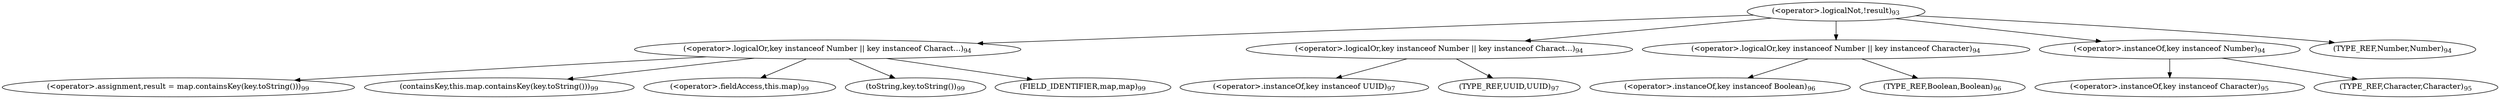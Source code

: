 digraph "containsKey" {  
"317" [label = <(&lt;operator&gt;.logicalNot,!result)<SUB>93</SUB>> ]
"321" [label = <(&lt;operator&gt;.logicalOr,key instanceof Number || key instanceof Charact...)<SUB>94</SUB>> ]
"322" [label = <(&lt;operator&gt;.logicalOr,key instanceof Number || key instanceof Charact...)<SUB>94</SUB>> ]
"333" [label = <(&lt;operator&gt;.instanceOf,key instanceof UUID)<SUB>97</SUB>> ]
"337" [label = <(&lt;operator&gt;.assignment,result = map.containsKey(key.toString()))<SUB>99</SUB>> ]
"323" [label = <(&lt;operator&gt;.logicalOr,key instanceof Number || key instanceof Character)<SUB>94</SUB>> ]
"330" [label = <(&lt;operator&gt;.instanceOf,key instanceof Boolean)<SUB>96</SUB>> ]
"335" [label = <(TYPE_REF,UUID,UUID)<SUB>97</SUB>> ]
"339" [label = <(containsKey,this.map.containsKey(key.toString()))<SUB>99</SUB>> ]
"324" [label = <(&lt;operator&gt;.instanceOf,key instanceof Number)<SUB>94</SUB>> ]
"327" [label = <(&lt;operator&gt;.instanceOf,key instanceof Character)<SUB>95</SUB>> ]
"332" [label = <(TYPE_REF,Boolean,Boolean)<SUB>96</SUB>> ]
"340" [label = <(&lt;operator&gt;.fieldAccess,this.map)<SUB>99</SUB>> ]
"343" [label = <(toString,key.toString())<SUB>99</SUB>> ]
"326" [label = <(TYPE_REF,Number,Number)<SUB>94</SUB>> ]
"329" [label = <(TYPE_REF,Character,Character)<SUB>95</SUB>> ]
"342" [label = <(FIELD_IDENTIFIER,map,map)<SUB>99</SUB>> ]
  "317" -> "323" 
  "317" -> "321" 
  "317" -> "324" 
  "317" -> "326" 
  "317" -> "322" 
  "321" -> "343" 
  "321" -> "339" 
  "321" -> "340" 
  "321" -> "337" 
  "321" -> "342" 
  "322" -> "333" 
  "322" -> "335" 
  "323" -> "332" 
  "323" -> "330" 
  "324" -> "329" 
  "324" -> "327" 
}
